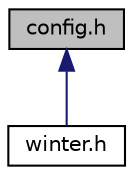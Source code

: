 digraph "config.h"
{
 // LATEX_PDF_SIZE
  edge [fontname="Helvetica",fontsize="10",labelfontname="Helvetica",labelfontsize="10"];
  node [fontname="Helvetica",fontsize="10",shape=record];
  Node1 [label="config.h",height=0.2,width=0.4,color="black", fillcolor="grey75", style="filled", fontcolor="black",tooltip="配置模块"];
  Node1 -> Node2 [dir="back",color="midnightblue",fontsize="10",style="solid",fontname="Helvetica"];
  Node2 [label="winter.h",height=0.2,width=0.4,color="black", fillcolor="white", style="filled",URL="$winter_8h.html",tooltip="winter头文件"];
}

